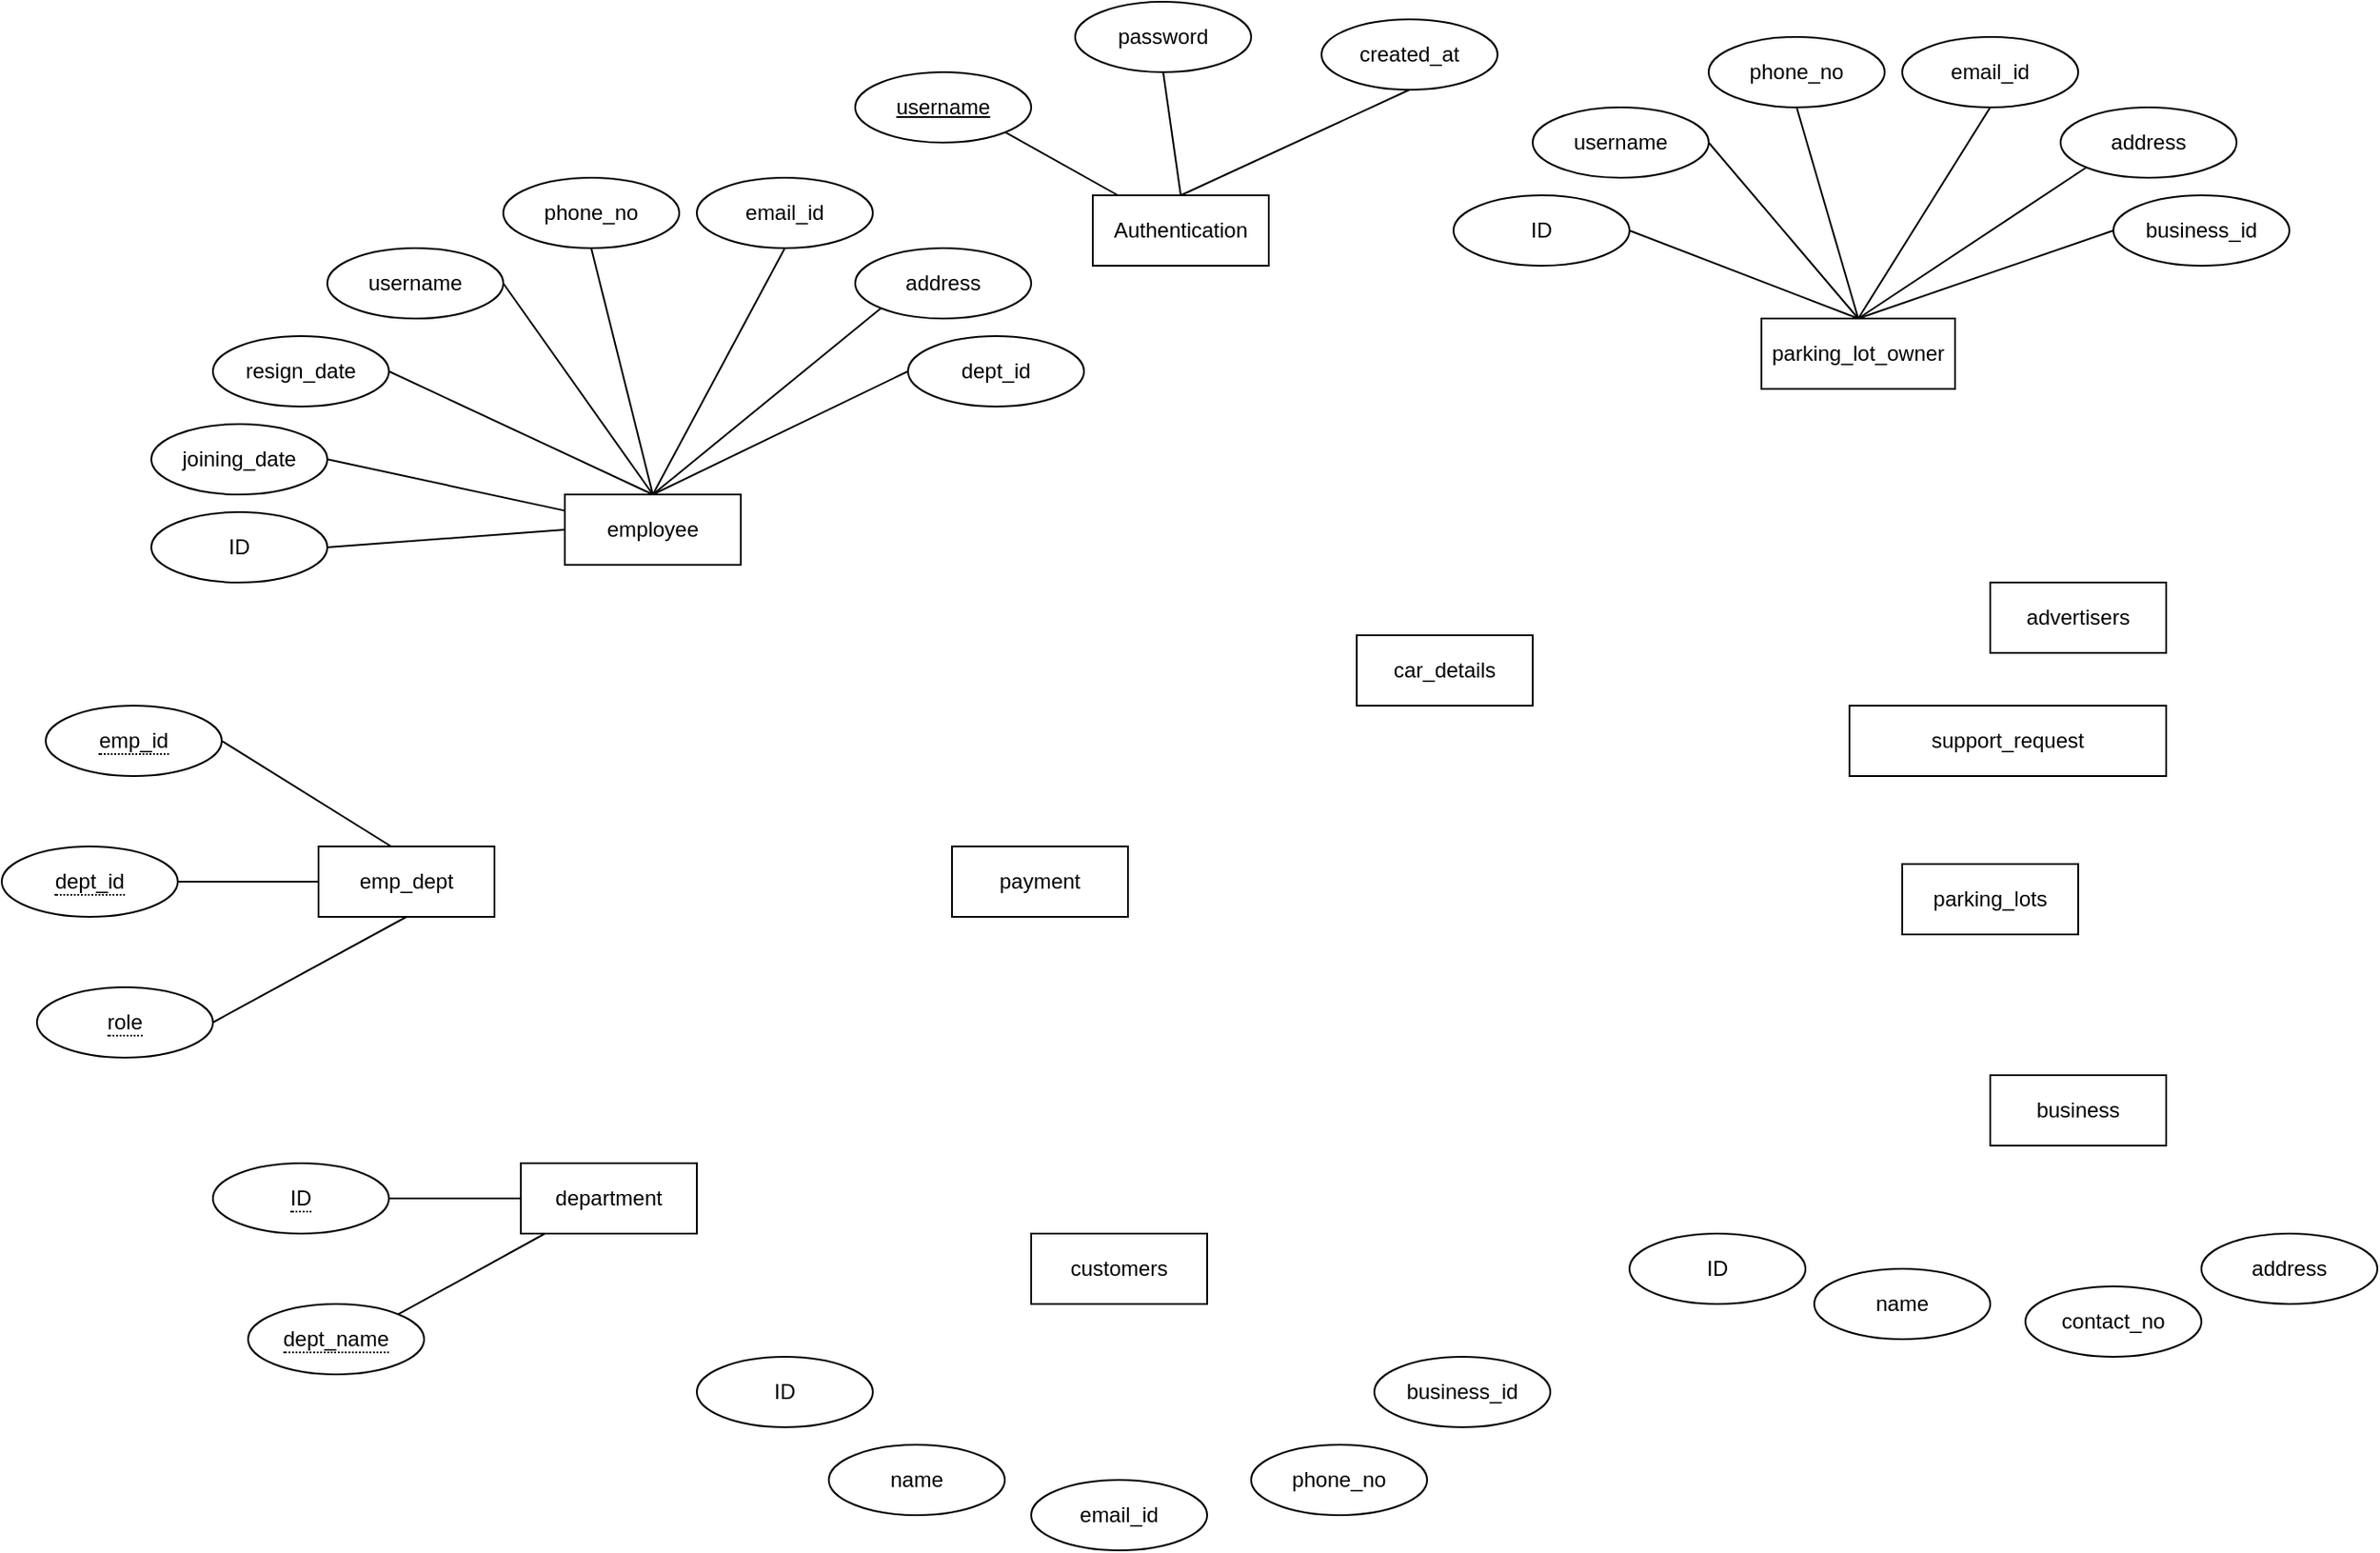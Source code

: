 <mxfile version="21.1.5" type="device">
  <diagram name="Page-1" id="UxpYz_SNXPSgmnYh8LzR">
    <mxGraphModel dx="2162" dy="848" grid="1" gridSize="10" guides="1" tooltips="1" connect="1" arrows="1" fold="1" page="1" pageScale="1" pageWidth="850" pageHeight="1100" math="0" shadow="0">
      <root>
        <mxCell id="0" />
        <mxCell id="1" parent="0" />
        <mxCell id="qimSAjwJUehtbm7cnYXm-2" value="Authentication" style="whiteSpace=wrap;html=1;align=center;" vertex="1" parent="1">
          <mxGeometry x="120" y="130" width="100" height="40" as="geometry" />
        </mxCell>
        <mxCell id="qimSAjwJUehtbm7cnYXm-5" style="rounded=0;orthogonalLoop=1;jettySize=auto;html=1;exitX=1;exitY=1;exitDx=0;exitDy=0;endArrow=none;endFill=0;" edge="1" parent="1" source="qimSAjwJUehtbm7cnYXm-3" target="qimSAjwJUehtbm7cnYXm-2">
          <mxGeometry relative="1" as="geometry" />
        </mxCell>
        <mxCell id="qimSAjwJUehtbm7cnYXm-3" value="username" style="ellipse;whiteSpace=wrap;html=1;align=center;fontStyle=4;" vertex="1" parent="1">
          <mxGeometry x="-15" y="60" width="100" height="40" as="geometry" />
        </mxCell>
        <mxCell id="qimSAjwJUehtbm7cnYXm-6" style="rounded=0;orthogonalLoop=1;jettySize=auto;html=1;exitX=0.5;exitY=1;exitDx=0;exitDy=0;entryX=0.5;entryY=0;entryDx=0;entryDy=0;endArrow=none;endFill=0;" edge="1" parent="1" source="qimSAjwJUehtbm7cnYXm-4" target="qimSAjwJUehtbm7cnYXm-2">
          <mxGeometry relative="1" as="geometry" />
        </mxCell>
        <mxCell id="qimSAjwJUehtbm7cnYXm-4" value="password" style="ellipse;whiteSpace=wrap;html=1;align=center;" vertex="1" parent="1">
          <mxGeometry x="110" y="20" width="100" height="40" as="geometry" />
        </mxCell>
        <mxCell id="qimSAjwJUehtbm7cnYXm-7" value="parking_lot_owner" style="whiteSpace=wrap;html=1;align=center;" vertex="1" parent="1">
          <mxGeometry x="500" y="200" width="110" height="40" as="geometry" />
        </mxCell>
        <mxCell id="qimSAjwJUehtbm7cnYXm-14" style="rounded=0;orthogonalLoop=1;jettySize=auto;html=1;exitX=1;exitY=0.5;exitDx=0;exitDy=0;entryX=0.5;entryY=0;entryDx=0;entryDy=0;endArrow=none;endFill=0;" edge="1" parent="1" source="qimSAjwJUehtbm7cnYXm-8" target="qimSAjwJUehtbm7cnYXm-7">
          <mxGeometry relative="1" as="geometry" />
        </mxCell>
        <mxCell id="qimSAjwJUehtbm7cnYXm-8" value="ID" style="ellipse;whiteSpace=wrap;html=1;align=center;" vertex="1" parent="1">
          <mxGeometry x="325" y="130" width="100" height="40" as="geometry" />
        </mxCell>
        <mxCell id="qimSAjwJUehtbm7cnYXm-17" style="rounded=0;orthogonalLoop=1;jettySize=auto;html=1;exitX=1;exitY=0.5;exitDx=0;exitDy=0;entryX=0.5;entryY=0;entryDx=0;entryDy=0;endArrow=none;endFill=0;" edge="1" parent="1" source="qimSAjwJUehtbm7cnYXm-9" target="qimSAjwJUehtbm7cnYXm-7">
          <mxGeometry relative="1" as="geometry" />
        </mxCell>
        <mxCell id="qimSAjwJUehtbm7cnYXm-9" value="username" style="ellipse;whiteSpace=wrap;html=1;align=center;" vertex="1" parent="1">
          <mxGeometry x="370" y="80" width="100" height="40" as="geometry" />
        </mxCell>
        <mxCell id="qimSAjwJUehtbm7cnYXm-20" style="rounded=0;orthogonalLoop=1;jettySize=auto;html=1;exitX=0.5;exitY=1;exitDx=0;exitDy=0;entryX=0.5;entryY=0;entryDx=0;entryDy=0;endArrow=none;endFill=0;" edge="1" parent="1" source="qimSAjwJUehtbm7cnYXm-10" target="qimSAjwJUehtbm7cnYXm-7">
          <mxGeometry relative="1" as="geometry" />
        </mxCell>
        <mxCell id="qimSAjwJUehtbm7cnYXm-10" value="phone_no" style="ellipse;whiteSpace=wrap;html=1;align=center;" vertex="1" parent="1">
          <mxGeometry x="470" y="40" width="100" height="40" as="geometry" />
        </mxCell>
        <mxCell id="qimSAjwJUehtbm7cnYXm-23" style="rounded=0;orthogonalLoop=1;jettySize=auto;html=1;exitX=0.5;exitY=1;exitDx=0;exitDy=0;entryX=0.5;entryY=0;entryDx=0;entryDy=0;endArrow=none;endFill=0;" edge="1" parent="1" source="qimSAjwJUehtbm7cnYXm-11" target="qimSAjwJUehtbm7cnYXm-7">
          <mxGeometry relative="1" as="geometry" />
        </mxCell>
        <mxCell id="qimSAjwJUehtbm7cnYXm-11" value="email_id" style="ellipse;whiteSpace=wrap;html=1;align=center;" vertex="1" parent="1">
          <mxGeometry x="580" y="40" width="100" height="40" as="geometry" />
        </mxCell>
        <mxCell id="qimSAjwJUehtbm7cnYXm-26" style="rounded=0;orthogonalLoop=1;jettySize=auto;html=1;exitX=0;exitY=1;exitDx=0;exitDy=0;entryX=0.5;entryY=0;entryDx=0;entryDy=0;endArrow=none;endFill=0;" edge="1" parent="1" source="qimSAjwJUehtbm7cnYXm-12" target="qimSAjwJUehtbm7cnYXm-7">
          <mxGeometry relative="1" as="geometry" />
        </mxCell>
        <mxCell id="qimSAjwJUehtbm7cnYXm-12" value="address" style="ellipse;whiteSpace=wrap;html=1;align=center;" vertex="1" parent="1">
          <mxGeometry x="670" y="80" width="100" height="40" as="geometry" />
        </mxCell>
        <mxCell id="qimSAjwJUehtbm7cnYXm-27" style="rounded=0;orthogonalLoop=1;jettySize=auto;html=1;exitX=0;exitY=0.5;exitDx=0;exitDy=0;entryX=0.5;entryY=0;entryDx=0;entryDy=0;endArrow=none;endFill=0;" edge="1" parent="1" source="qimSAjwJUehtbm7cnYXm-13" target="qimSAjwJUehtbm7cnYXm-7">
          <mxGeometry relative="1" as="geometry" />
        </mxCell>
        <mxCell id="qimSAjwJUehtbm7cnYXm-13" value="business_id" style="ellipse;whiteSpace=wrap;html=1;align=center;" vertex="1" parent="1">
          <mxGeometry x="700" y="130" width="100" height="40" as="geometry" />
        </mxCell>
        <mxCell id="qimSAjwJUehtbm7cnYXm-29" value="employee" style="whiteSpace=wrap;html=1;align=center;" vertex="1" parent="1">
          <mxGeometry x="-180" y="300" width="100" height="40" as="geometry" />
        </mxCell>
        <mxCell id="qimSAjwJUehtbm7cnYXm-30" value="payment" style="whiteSpace=wrap;html=1;align=center;" vertex="1" parent="1">
          <mxGeometry x="40" y="500" width="100" height="40" as="geometry" />
        </mxCell>
        <mxCell id="qimSAjwJUehtbm7cnYXm-31" value="customers" style="whiteSpace=wrap;html=1;align=center;" vertex="1" parent="1">
          <mxGeometry x="85" y="720" width="100" height="40" as="geometry" />
        </mxCell>
        <mxCell id="qimSAjwJUehtbm7cnYXm-32" value="parking_lots" style="whiteSpace=wrap;html=1;align=center;" vertex="1" parent="1">
          <mxGeometry x="580" y="510" width="100" height="40" as="geometry" />
        </mxCell>
        <mxCell id="qimSAjwJUehtbm7cnYXm-33" value="car_details" style="whiteSpace=wrap;html=1;align=center;" vertex="1" parent="1">
          <mxGeometry x="270" y="380" width="100" height="40" as="geometry" />
        </mxCell>
        <mxCell id="qimSAjwJUehtbm7cnYXm-34" value="department" style="whiteSpace=wrap;html=1;align=center;" vertex="1" parent="1">
          <mxGeometry x="-205" y="680" width="100" height="40" as="geometry" />
        </mxCell>
        <mxCell id="qimSAjwJUehtbm7cnYXm-35" value="support_request" style="whiteSpace=wrap;html=1;align=center;" vertex="1" parent="1">
          <mxGeometry x="550" y="420" width="180" height="40" as="geometry" />
        </mxCell>
        <mxCell id="qimSAjwJUehtbm7cnYXm-36" style="rounded=0;orthogonalLoop=1;jettySize=auto;html=1;exitX=1;exitY=0.5;exitDx=0;exitDy=0;endArrow=none;endFill=0;" edge="1" parent="1" source="qimSAjwJUehtbm7cnYXm-37">
          <mxGeometry relative="1" as="geometry">
            <mxPoint x="-130" y="300" as="targetPoint" />
          </mxGeometry>
        </mxCell>
        <mxCell id="qimSAjwJUehtbm7cnYXm-37" value="resign_date" style="ellipse;whiteSpace=wrap;html=1;align=center;" vertex="1" parent="1">
          <mxGeometry x="-380" y="210" width="100" height="40" as="geometry" />
        </mxCell>
        <mxCell id="qimSAjwJUehtbm7cnYXm-38" style="rounded=0;orthogonalLoop=1;jettySize=auto;html=1;exitX=1;exitY=0.5;exitDx=0;exitDy=0;endArrow=none;endFill=0;" edge="1" parent="1" source="qimSAjwJUehtbm7cnYXm-39">
          <mxGeometry relative="1" as="geometry">
            <mxPoint x="-130" y="300" as="targetPoint" />
          </mxGeometry>
        </mxCell>
        <mxCell id="qimSAjwJUehtbm7cnYXm-39" value="username" style="ellipse;whiteSpace=wrap;html=1;align=center;" vertex="1" parent="1">
          <mxGeometry x="-315" y="160" width="100" height="40" as="geometry" />
        </mxCell>
        <mxCell id="qimSAjwJUehtbm7cnYXm-40" style="rounded=0;orthogonalLoop=1;jettySize=auto;html=1;exitX=0.5;exitY=1;exitDx=0;exitDy=0;endArrow=none;endFill=0;" edge="1" parent="1" source="qimSAjwJUehtbm7cnYXm-41">
          <mxGeometry relative="1" as="geometry">
            <mxPoint x="-130" y="300" as="targetPoint" />
          </mxGeometry>
        </mxCell>
        <mxCell id="qimSAjwJUehtbm7cnYXm-41" value="phone_no" style="ellipse;whiteSpace=wrap;html=1;align=center;" vertex="1" parent="1">
          <mxGeometry x="-215" y="120" width="100" height="40" as="geometry" />
        </mxCell>
        <mxCell id="qimSAjwJUehtbm7cnYXm-42" style="rounded=0;orthogonalLoop=1;jettySize=auto;html=1;exitX=0.5;exitY=1;exitDx=0;exitDy=0;endArrow=none;endFill=0;" edge="1" parent="1" source="qimSAjwJUehtbm7cnYXm-43">
          <mxGeometry relative="1" as="geometry">
            <mxPoint x="-130" y="300" as="targetPoint" />
          </mxGeometry>
        </mxCell>
        <mxCell id="qimSAjwJUehtbm7cnYXm-43" value="email_id" style="ellipse;whiteSpace=wrap;html=1;align=center;" vertex="1" parent="1">
          <mxGeometry x="-105" y="120" width="100" height="40" as="geometry" />
        </mxCell>
        <mxCell id="qimSAjwJUehtbm7cnYXm-44" style="rounded=0;orthogonalLoop=1;jettySize=auto;html=1;exitX=0;exitY=1;exitDx=0;exitDy=0;endArrow=none;endFill=0;" edge="1" parent="1" source="qimSAjwJUehtbm7cnYXm-45">
          <mxGeometry relative="1" as="geometry">
            <mxPoint x="-130" y="300" as="targetPoint" />
          </mxGeometry>
        </mxCell>
        <mxCell id="qimSAjwJUehtbm7cnYXm-45" value="address" style="ellipse;whiteSpace=wrap;html=1;align=center;" vertex="1" parent="1">
          <mxGeometry x="-15" y="160" width="100" height="40" as="geometry" />
        </mxCell>
        <mxCell id="qimSAjwJUehtbm7cnYXm-46" style="rounded=0;orthogonalLoop=1;jettySize=auto;html=1;exitX=0;exitY=0.5;exitDx=0;exitDy=0;entryX=0.5;entryY=0;entryDx=0;entryDy=0;endArrow=none;endFill=0;" edge="1" parent="1" source="qimSAjwJUehtbm7cnYXm-47" target="qimSAjwJUehtbm7cnYXm-29">
          <mxGeometry relative="1" as="geometry">
            <mxPoint x="-130" y="280" as="targetPoint" />
          </mxGeometry>
        </mxCell>
        <mxCell id="qimSAjwJUehtbm7cnYXm-47" value="dept_id" style="ellipse;whiteSpace=wrap;html=1;align=center;" vertex="1" parent="1">
          <mxGeometry x="15" y="210" width="100" height="40" as="geometry" />
        </mxCell>
        <mxCell id="qimSAjwJUehtbm7cnYXm-62" style="rounded=0;orthogonalLoop=1;jettySize=auto;html=1;exitX=1;exitY=0.5;exitDx=0;exitDy=0;endArrow=none;endFill=0;" edge="1" parent="1" source="qimSAjwJUehtbm7cnYXm-48" target="qimSAjwJUehtbm7cnYXm-29">
          <mxGeometry relative="1" as="geometry" />
        </mxCell>
        <mxCell id="qimSAjwJUehtbm7cnYXm-48" value="joining_date" style="ellipse;whiteSpace=wrap;html=1;align=center;" vertex="1" parent="1">
          <mxGeometry x="-415" y="260" width="100" height="40" as="geometry" />
        </mxCell>
        <mxCell id="qimSAjwJUehtbm7cnYXm-55" style="rounded=0;orthogonalLoop=1;jettySize=auto;html=1;exitX=1;exitY=0.5;exitDx=0;exitDy=0;entryX=0;entryY=0.5;entryDx=0;entryDy=0;endArrow=none;endFill=0;" edge="1" parent="1" source="qimSAjwJUehtbm7cnYXm-49" target="qimSAjwJUehtbm7cnYXm-29">
          <mxGeometry relative="1" as="geometry" />
        </mxCell>
        <mxCell id="qimSAjwJUehtbm7cnYXm-49" value="ID" style="ellipse;whiteSpace=wrap;html=1;align=center;" vertex="1" parent="1">
          <mxGeometry x="-415" y="310" width="100" height="40" as="geometry" />
        </mxCell>
        <mxCell id="qimSAjwJUehtbm7cnYXm-54" style="rounded=0;orthogonalLoop=1;jettySize=auto;html=1;exitX=0.5;exitY=1;exitDx=0;exitDy=0;entryX=0.5;entryY=0;entryDx=0;entryDy=0;endArrow=none;endFill=0;" edge="1" parent="1" source="qimSAjwJUehtbm7cnYXm-53" target="qimSAjwJUehtbm7cnYXm-2">
          <mxGeometry relative="1" as="geometry" />
        </mxCell>
        <mxCell id="qimSAjwJUehtbm7cnYXm-53" value="created_at" style="ellipse;whiteSpace=wrap;html=1;align=center;" vertex="1" parent="1">
          <mxGeometry x="250" y="30" width="100" height="40" as="geometry" />
        </mxCell>
        <mxCell id="qimSAjwJUehtbm7cnYXm-67" style="rounded=0;orthogonalLoop=1;jettySize=auto;html=1;exitX=1;exitY=0.5;exitDx=0;exitDy=0;entryX=0;entryY=0.5;entryDx=0;entryDy=0;endArrow=none;endFill=0;" edge="1" parent="1" source="qimSAjwJUehtbm7cnYXm-63" target="qimSAjwJUehtbm7cnYXm-34">
          <mxGeometry relative="1" as="geometry" />
        </mxCell>
        <mxCell id="qimSAjwJUehtbm7cnYXm-63" value="&lt;span style=&quot;border-bottom: 1px dotted&quot;&gt;ID&lt;/span&gt;" style="ellipse;whiteSpace=wrap;html=1;align=center;" vertex="1" parent="1">
          <mxGeometry x="-380" y="680" width="100" height="40" as="geometry" />
        </mxCell>
        <mxCell id="qimSAjwJUehtbm7cnYXm-68" style="rounded=0;orthogonalLoop=1;jettySize=auto;html=1;exitX=1;exitY=0;exitDx=0;exitDy=0;endArrow=none;endFill=0;" edge="1" parent="1" source="qimSAjwJUehtbm7cnYXm-65" target="qimSAjwJUehtbm7cnYXm-34">
          <mxGeometry relative="1" as="geometry" />
        </mxCell>
        <mxCell id="qimSAjwJUehtbm7cnYXm-65" value="&lt;span style=&quot;border-bottom: 1px dotted&quot;&gt;dept_name&lt;/span&gt;" style="ellipse;whiteSpace=wrap;html=1;align=center;" vertex="1" parent="1">
          <mxGeometry x="-360" y="760" width="100" height="40" as="geometry" />
        </mxCell>
        <mxCell id="qimSAjwJUehtbm7cnYXm-69" value="emp_dept" style="whiteSpace=wrap;html=1;align=center;" vertex="1" parent="1">
          <mxGeometry x="-320" y="500" width="100" height="40" as="geometry" />
        </mxCell>
        <mxCell id="qimSAjwJUehtbm7cnYXm-73" style="rounded=0;orthogonalLoop=1;jettySize=auto;html=1;exitX=1;exitY=0.5;exitDx=0;exitDy=0;entryX=0.413;entryY=0;entryDx=0;entryDy=0;entryPerimeter=0;endArrow=none;endFill=0;" edge="1" parent="1" source="qimSAjwJUehtbm7cnYXm-70" target="qimSAjwJUehtbm7cnYXm-69">
          <mxGeometry relative="1" as="geometry" />
        </mxCell>
        <mxCell id="qimSAjwJUehtbm7cnYXm-70" value="&lt;span style=&quot;border-bottom: 1px dotted&quot;&gt;emp_id&lt;/span&gt;" style="ellipse;whiteSpace=wrap;html=1;align=center;" vertex="1" parent="1">
          <mxGeometry x="-475" y="420" width="100" height="40" as="geometry" />
        </mxCell>
        <mxCell id="qimSAjwJUehtbm7cnYXm-74" style="rounded=0;orthogonalLoop=1;jettySize=auto;html=1;exitX=1;exitY=0.5;exitDx=0;exitDy=0;entryX=0;entryY=0.5;entryDx=0;entryDy=0;endArrow=none;endFill=0;" edge="1" parent="1" source="qimSAjwJUehtbm7cnYXm-71" target="qimSAjwJUehtbm7cnYXm-69">
          <mxGeometry relative="1" as="geometry" />
        </mxCell>
        <mxCell id="qimSAjwJUehtbm7cnYXm-71" value="&lt;span style=&quot;border-bottom: 1px dotted&quot;&gt;dept_id&lt;/span&gt;" style="ellipse;whiteSpace=wrap;html=1;align=center;" vertex="1" parent="1">
          <mxGeometry x="-500" y="500" width="100" height="40" as="geometry" />
        </mxCell>
        <mxCell id="qimSAjwJUehtbm7cnYXm-75" style="rounded=0;orthogonalLoop=1;jettySize=auto;html=1;exitX=1;exitY=0.5;exitDx=0;exitDy=0;entryX=0.5;entryY=1;entryDx=0;entryDy=0;endArrow=none;endFill=0;" edge="1" parent="1" source="qimSAjwJUehtbm7cnYXm-72" target="qimSAjwJUehtbm7cnYXm-69">
          <mxGeometry relative="1" as="geometry" />
        </mxCell>
        <mxCell id="qimSAjwJUehtbm7cnYXm-72" value="&lt;span style=&quot;border-bottom: 1px dotted&quot;&gt;role&lt;br&gt;&lt;/span&gt;" style="ellipse;whiteSpace=wrap;html=1;align=center;" vertex="1" parent="1">
          <mxGeometry x="-480" y="580" width="100" height="40" as="geometry" />
        </mxCell>
        <mxCell id="qimSAjwJUehtbm7cnYXm-76" value="ID" style="ellipse;whiteSpace=wrap;html=1;align=center;" vertex="1" parent="1">
          <mxGeometry x="-105" y="790" width="100" height="40" as="geometry" />
        </mxCell>
        <mxCell id="qimSAjwJUehtbm7cnYXm-77" value="advertisers" style="whiteSpace=wrap;html=1;align=center;" vertex="1" parent="1">
          <mxGeometry x="630" y="350" width="100" height="40" as="geometry" />
        </mxCell>
        <mxCell id="qimSAjwJUehtbm7cnYXm-78" value="name" style="ellipse;whiteSpace=wrap;html=1;align=center;" vertex="1" parent="1">
          <mxGeometry x="-30" y="840" width="100" height="40" as="geometry" />
        </mxCell>
        <mxCell id="qimSAjwJUehtbm7cnYXm-79" value="email_id" style="ellipse;whiteSpace=wrap;html=1;align=center;" vertex="1" parent="1">
          <mxGeometry x="85" y="860" width="100" height="40" as="geometry" />
        </mxCell>
        <mxCell id="qimSAjwJUehtbm7cnYXm-80" value="phone_no" style="ellipse;whiteSpace=wrap;html=1;align=center;" vertex="1" parent="1">
          <mxGeometry x="210" y="840" width="100" height="40" as="geometry" />
        </mxCell>
        <mxCell id="qimSAjwJUehtbm7cnYXm-81" value="business_id" style="ellipse;whiteSpace=wrap;html=1;align=center;" vertex="1" parent="1">
          <mxGeometry x="280" y="790" width="100" height="40" as="geometry" />
        </mxCell>
        <mxCell id="qimSAjwJUehtbm7cnYXm-83" value="business" style="whiteSpace=wrap;html=1;align=center;" vertex="1" parent="1">
          <mxGeometry x="630" y="630" width="100" height="40" as="geometry" />
        </mxCell>
        <mxCell id="qimSAjwJUehtbm7cnYXm-84" value="ID" style="ellipse;whiteSpace=wrap;html=1;align=center;" vertex="1" parent="1">
          <mxGeometry x="425" y="720" width="100" height="40" as="geometry" />
        </mxCell>
        <mxCell id="qimSAjwJUehtbm7cnYXm-85" value="name" style="ellipse;whiteSpace=wrap;html=1;align=center;" vertex="1" parent="1">
          <mxGeometry x="530" y="740" width="100" height="40" as="geometry" />
        </mxCell>
        <mxCell id="qimSAjwJUehtbm7cnYXm-87" value="contact_no" style="ellipse;whiteSpace=wrap;html=1;align=center;" vertex="1" parent="1">
          <mxGeometry x="650" y="750" width="100" height="40" as="geometry" />
        </mxCell>
        <mxCell id="qimSAjwJUehtbm7cnYXm-88" value="address" style="ellipse;whiteSpace=wrap;html=1;align=center;" vertex="1" parent="1">
          <mxGeometry x="750" y="720" width="100" height="40" as="geometry" />
        </mxCell>
      </root>
    </mxGraphModel>
  </diagram>
</mxfile>
